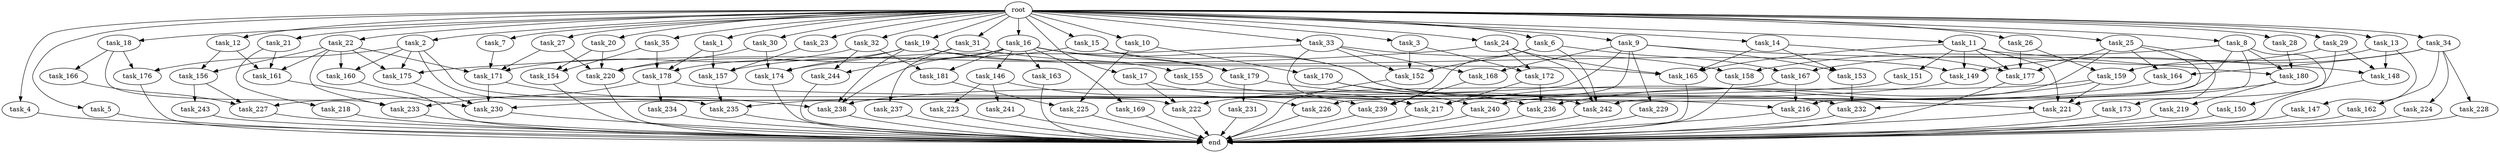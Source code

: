 digraph G {
  task_217 [size="2576980377.600000"];
  task_12 [size="2.048000"];
  task_152 [size="2164663517.184000"];
  task_160 [size="1254130450.432000"];
  task_148 [size="3332894621.696000"];
  task_19 [size="2.048000"];
  task_180 [size="2284922601.472000"];
  root [size="0.000000"];
  task_10 [size="2.048000"];
  task_168 [size="2491081031.680000"];
  task_18 [size="2.048000"];
  task_219 [size="1717986918.400000"];
  task_161 [size="1529008357.376000"];
  task_4 [size="2.048000"];
  task_154 [size="858993459.200000"];
  task_33 [size="2.048000"];
  task_235 [size="1202590842.880000"];
  task_234 [size="1391569403.904000"];
  task_22 [size="2.048000"];
  task_15 [size="2.048000"];
  task_5 [size="2.048000"];
  end [size="0.000000"];
  task_228 [size="841813590.016000"];
  task_227 [size="3401614098.432000"];
  task_169 [size="274877906.944000"];
  task_167 [size="1460288880.640000"];
  task_218 [size="274877906.944000"];
  task_14 [size="2.048000"];
  task_21 [size="2.048000"];
  task_241 [size="154618822.656000"];
  task_16 [size="2.048000"];
  task_222 [size="584115552.256000"];
  task_7 [size="2.048000"];
  task_242 [size="2765958938.624000"];
  task_27 [size="2.048000"];
  task_225 [size="1374389534.720000"];
  task_221 [size="2662879723.520000"];
  task_26 [size="2.048000"];
  task_177 [size="2989297238.016000"];
  task_239 [size="1511828488.192000"];
  task_17 [size="2.048000"];
  task_151 [size="1391569403.904000"];
  task_158 [size="2010044694.528000"];
  task_229 [size="1099511627.776000"];
  task_30 [size="2.048000"];
  task_172 [size="584115552.256000"];
  task_164 [size="1271310319.616000"];
  task_226 [size="1254130450.432000"];
  task_174 [size="1614907703.296000"];
  task_171 [size="4191888080.896000"];
  task_165 [size="2989297238.016000"];
  task_179 [size="549755813.888000"];
  task_223 [size="154618822.656000"];
  task_237 [size="1099511627.776000"];
  task_231 [size="841813590.016000"];
  task_220 [size="1133871366.144000"];
  task_166 [size="1391569403.904000"];
  task_31 [size="2.048000"];
  task_170 [size="274877906.944000"];
  task_2 [size="2.048000"];
  task_216 [size="3058016714.752000"];
  task_153 [size="2199023255.552000"];
  task_35 [size="2.048000"];
  task_3 [size="2.048000"];
  task_230 [size="2748779069.440000"];
  task_181 [size="1992864825.344000"];
  task_162 [size="841813590.016000"];
  task_232 [size="2267742732.288000"];
  task_146 [size="274877906.944000"];
  task_159 [size="1460288880.640000"];
  task_150 [size="618475290.624000"];
  task_29 [size="2.048000"];
  task_147 [size="1391569403.904000"];
  task_244 [size="2817498546.176000"];
  task_149 [size="3332894621.696000"];
  task_176 [size="1546188226.560000"];
  task_163 [size="274877906.944000"];
  task_175 [size="1683627180.032000"];
  task_233 [size="3882650435.584000"];
  task_23 [size="2.048000"];
  task_224 [size="841813590.016000"];
  task_6 [size="2.048000"];
  task_32 [size="2.048000"];
  task_20 [size="2.048000"];
  task_243 [size="1391569403.904000"];
  task_28 [size="2.048000"];
  task_9 [size="2.048000"];
  task_236 [size="2095944040.448000"];
  task_155 [size="68719476.736000"];
  task_1 [size="2.048000"];
  task_156 [size="1254130450.432000"];
  task_173 [size="429496729.600000"];
  task_34 [size="2.048000"];
  task_240 [size="1271310319.616000"];
  task_25 [size="2.048000"];
  task_8 [size="2.048000"];
  task_157 [size="2284922601.472000"];
  task_178 [size="1889785610.240000"];
  task_13 [size="2.048000"];
  task_24 [size="2.048000"];
  task_11 [size="2.048000"];
  task_238 [size="1236950581.248000"];

  task_217 -> end [size="1.000000"];
  task_12 -> task_156 [size="75497472.000000"];
  task_12 -> task_161 [size="75497472.000000"];
  task_152 -> end [size="1.000000"];
  task_160 -> end [size="1.000000"];
  task_148 -> end [size="1.000000"];
  task_19 -> task_155 [size="33554432.000000"];
  task_19 -> task_165 [size="33554432.000000"];
  task_19 -> task_238 [size="33554432.000000"];
  task_19 -> task_174 [size="33554432.000000"];
  task_19 -> task_178 [size="33554432.000000"];
  task_180 -> task_232 [size="838860800.000000"];
  task_180 -> task_219 [size="838860800.000000"];
  root -> task_12 [size="1.000000"];
  root -> task_35 [size="1.000000"];
  root -> task_14 [size="1.000000"];
  root -> task_21 [size="1.000000"];
  root -> task_6 [size="1.000000"];
  root -> task_32 [size="1.000000"];
  root -> task_19 [size="1.000000"];
  root -> task_20 [size="1.000000"];
  root -> task_16 [size="1.000000"];
  root -> task_9 [size="1.000000"];
  root -> task_31 [size="1.000000"];
  root -> task_10 [size="1.000000"];
  root -> task_1 [size="1.000000"];
  root -> task_18 [size="1.000000"];
  root -> task_5 [size="1.000000"];
  root -> task_2 [size="1.000000"];
  root -> task_4 [size="1.000000"];
  root -> task_27 [size="1.000000"];
  root -> task_23 [size="1.000000"];
  root -> task_3 [size="1.000000"];
  root -> task_26 [size="1.000000"];
  root -> task_7 [size="1.000000"];
  root -> task_34 [size="1.000000"];
  root -> task_17 [size="1.000000"];
  root -> task_33 [size="1.000000"];
  root -> task_15 [size="1.000000"];
  root -> task_22 [size="1.000000"];
  root -> task_29 [size="1.000000"];
  root -> task_8 [size="1.000000"];
  root -> task_30 [size="1.000000"];
  root -> task_13 [size="1.000000"];
  root -> task_25 [size="1.000000"];
  root -> task_24 [size="1.000000"];
  root -> task_11 [size="1.000000"];
  root -> task_28 [size="1.000000"];
  task_10 -> task_170 [size="134217728.000000"];
  task_10 -> task_225 [size="134217728.000000"];
  task_168 -> task_239 [size="301989888.000000"];
  task_18 -> task_166 [size="679477248.000000"];
  task_18 -> task_176 [size="679477248.000000"];
  task_18 -> task_233 [size="679477248.000000"];
  task_219 -> end [size="1.000000"];
  task_161 -> task_230 [size="134217728.000000"];
  task_4 -> end [size="1.000000"];
  task_154 -> end [size="1.000000"];
  task_33 -> task_217 [size="679477248.000000"];
  task_33 -> task_158 [size="679477248.000000"];
  task_33 -> task_152 [size="679477248.000000"];
  task_33 -> task_168 [size="679477248.000000"];
  task_33 -> task_174 [size="679477248.000000"];
  task_235 -> end [size="1.000000"];
  task_234 -> end [size="1.000000"];
  task_22 -> task_156 [size="536870912.000000"];
  task_22 -> task_175 [size="536870912.000000"];
  task_22 -> task_161 [size="536870912.000000"];
  task_22 -> task_233 [size="536870912.000000"];
  task_22 -> task_160 [size="536870912.000000"];
  task_22 -> task_171 [size="536870912.000000"];
  task_15 -> task_232 [size="134217728.000000"];
  task_15 -> task_157 [size="134217728.000000"];
  task_15 -> task_179 [size="134217728.000000"];
  task_5 -> end [size="1.000000"];
  task_228 -> end [size="1.000000"];
  task_227 -> end [size="1.000000"];
  task_169 -> end [size="1.000000"];
  task_167 -> task_227 [size="301989888.000000"];
  task_167 -> task_216 [size="301989888.000000"];
  task_218 -> end [size="1.000000"];
  task_14 -> task_177 [size="536870912.000000"];
  task_14 -> task_165 [size="536870912.000000"];
  task_14 -> task_153 [size="536870912.000000"];
  task_21 -> task_161 [size="134217728.000000"];
  task_21 -> task_218 [size="134217728.000000"];
  task_241 -> end [size="1.000000"];
  task_16 -> task_163 [size="134217728.000000"];
  task_16 -> task_220 [size="134217728.000000"];
  task_16 -> task_169 [size="134217728.000000"];
  task_16 -> task_146 [size="134217728.000000"];
  task_16 -> task_179 [size="134217728.000000"];
  task_16 -> task_221 [size="134217728.000000"];
  task_16 -> task_181 [size="134217728.000000"];
  task_16 -> task_238 [size="134217728.000000"];
  task_222 -> end [size="1.000000"];
  task_7 -> task_171 [size="536870912.000000"];
  task_242 -> end [size="1.000000"];
  task_27 -> task_220 [size="134217728.000000"];
  task_27 -> task_171 [size="134217728.000000"];
  task_225 -> end [size="1.000000"];
  task_221 -> end [size="1.000000"];
  task_26 -> task_177 [size="33554432.000000"];
  task_26 -> task_159 [size="33554432.000000"];
  task_177 -> end [size="1.000000"];
  task_239 -> end [size="1.000000"];
  task_17 -> task_239 [size="134217728.000000"];
  task_17 -> task_222 [size="134217728.000000"];
  task_151 -> task_235 [size="301989888.000000"];
  task_158 -> end [size="1.000000"];
  task_229 -> end [size="1.000000"];
  task_30 -> task_220 [size="75497472.000000"];
  task_30 -> task_174 [size="75497472.000000"];
  task_172 -> task_217 [size="411041792.000000"];
  task_172 -> task_236 [size="411041792.000000"];
  task_164 -> task_217 [size="134217728.000000"];
  task_226 -> end [size="1.000000"];
  task_174 -> end [size="1.000000"];
  task_171 -> task_230 [size="134217728.000000"];
  task_171 -> task_238 [size="134217728.000000"];
  task_165 -> end [size="1.000000"];
  task_179 -> task_240 [size="411041792.000000"];
  task_179 -> task_231 [size="411041792.000000"];
  task_223 -> end [size="1.000000"];
  task_237 -> end [size="1.000000"];
  task_231 -> end [size="1.000000"];
  task_220 -> end [size="1.000000"];
  task_166 -> task_227 [size="679477248.000000"];
  task_31 -> task_244 [size="536870912.000000"];
  task_31 -> task_149 [size="536870912.000000"];
  task_31 -> task_237 [size="536870912.000000"];
  task_170 -> task_236 [size="536870912.000000"];
  task_170 -> task_242 [size="536870912.000000"];
  task_2 -> task_175 [size="75497472.000000"];
  task_2 -> task_160 [size="75497472.000000"];
  task_2 -> task_176 [size="75497472.000000"];
  task_2 -> task_222 [size="75497472.000000"];
  task_2 -> task_235 [size="75497472.000000"];
  task_216 -> end [size="1.000000"];
  task_153 -> task_232 [size="134217728.000000"];
  task_35 -> task_154 [size="209715200.000000"];
  task_35 -> task_178 [size="209715200.000000"];
  task_3 -> task_172 [size="75497472.000000"];
  task_3 -> task_152 [size="75497472.000000"];
  task_230 -> end [size="1.000000"];
  task_181 -> task_225 [size="536870912.000000"];
  task_162 -> end [size="1.000000"];
  task_232 -> end [size="1.000000"];
  task_146 -> task_223 [size="75497472.000000"];
  task_146 -> task_241 [size="75497472.000000"];
  task_146 -> task_226 [size="75497472.000000"];
  task_159 -> task_236 [size="75497472.000000"];
  task_159 -> task_221 [size="75497472.000000"];
  task_159 -> task_222 [size="75497472.000000"];
  task_150 -> end [size="1.000000"];
  task_29 -> task_148 [size="411041792.000000"];
  task_29 -> task_167 [size="411041792.000000"];
  task_29 -> task_221 [size="411041792.000000"];
  task_147 -> end [size="1.000000"];
  task_244 -> end [size="1.000000"];
  task_149 -> task_238 [size="301989888.000000"];
  task_176 -> end [size="1.000000"];
  task_163 -> end [size="1.000000"];
  task_175 -> task_230 [size="536870912.000000"];
  task_233 -> end [size="1.000000"];
  task_23 -> task_157 [size="301989888.000000"];
  task_224 -> end [size="1.000000"];
  task_6 -> task_152 [size="301989888.000000"];
  task_6 -> task_239 [size="301989888.000000"];
  task_6 -> task_167 [size="301989888.000000"];
  task_6 -> task_242 [size="301989888.000000"];
  task_32 -> task_244 [size="838860800.000000"];
  task_32 -> task_181 [size="838860800.000000"];
  task_32 -> task_171 [size="838860800.000000"];
  task_20 -> task_220 [size="209715200.000000"];
  task_20 -> task_154 [size="209715200.000000"];
  task_243 -> end [size="1.000000"];
  task_28 -> task_180 [size="134217728.000000"];
  task_9 -> task_148 [size="536870912.000000"];
  task_9 -> task_230 [size="536870912.000000"];
  task_9 -> task_153 [size="536870912.000000"];
  task_9 -> task_229 [size="536870912.000000"];
  task_9 -> task_168 [size="536870912.000000"];
  task_9 -> task_226 [size="536870912.000000"];
  task_236 -> end [size="1.000000"];
  task_155 -> task_217 [size="33554432.000000"];
  task_1 -> task_157 [size="679477248.000000"];
  task_1 -> task_178 [size="679477248.000000"];
  task_156 -> task_227 [size="679477248.000000"];
  task_156 -> task_243 [size="679477248.000000"];
  task_173 -> end [size="1.000000"];
  task_34 -> task_162 [size="411041792.000000"];
  task_34 -> task_224 [size="411041792.000000"];
  task_34 -> task_228 [size="411041792.000000"];
  task_34 -> task_149 [size="411041792.000000"];
  task_34 -> task_164 [size="411041792.000000"];
  task_240 -> end [size="1.000000"];
  task_25 -> task_177 [size="209715200.000000"];
  task_25 -> task_216 [size="209715200.000000"];
  task_25 -> task_173 [size="209715200.000000"];
  task_25 -> task_164 [size="209715200.000000"];
  task_25 -> task_240 [size="209715200.000000"];
  task_8 -> task_180 [size="301989888.000000"];
  task_8 -> task_158 [size="301989888.000000"];
  task_8 -> task_216 [size="301989888.000000"];
  task_8 -> task_242 [size="301989888.000000"];
  task_8 -> task_150 [size="301989888.000000"];
  task_157 -> task_235 [size="209715200.000000"];
  task_178 -> task_234 [size="679477248.000000"];
  task_178 -> task_216 [size="679477248.000000"];
  task_178 -> task_233 [size="679477248.000000"];
  task_13 -> task_148 [size="679477248.000000"];
  task_13 -> task_147 [size="679477248.000000"];
  task_13 -> task_159 [size="679477248.000000"];
  task_24 -> task_172 [size="209715200.000000"];
  task_24 -> task_165 [size="209715200.000000"];
  task_24 -> task_242 [size="209715200.000000"];
  task_24 -> task_175 [size="209715200.000000"];
  task_11 -> task_165 [size="679477248.000000"];
  task_11 -> task_151 [size="679477248.000000"];
  task_11 -> task_221 [size="679477248.000000"];
  task_11 -> task_180 [size="679477248.000000"];
  task_11 -> task_177 [size="679477248.000000"];
  task_11 -> task_149 [size="679477248.000000"];
  task_238 -> end [size="1.000000"];
}
